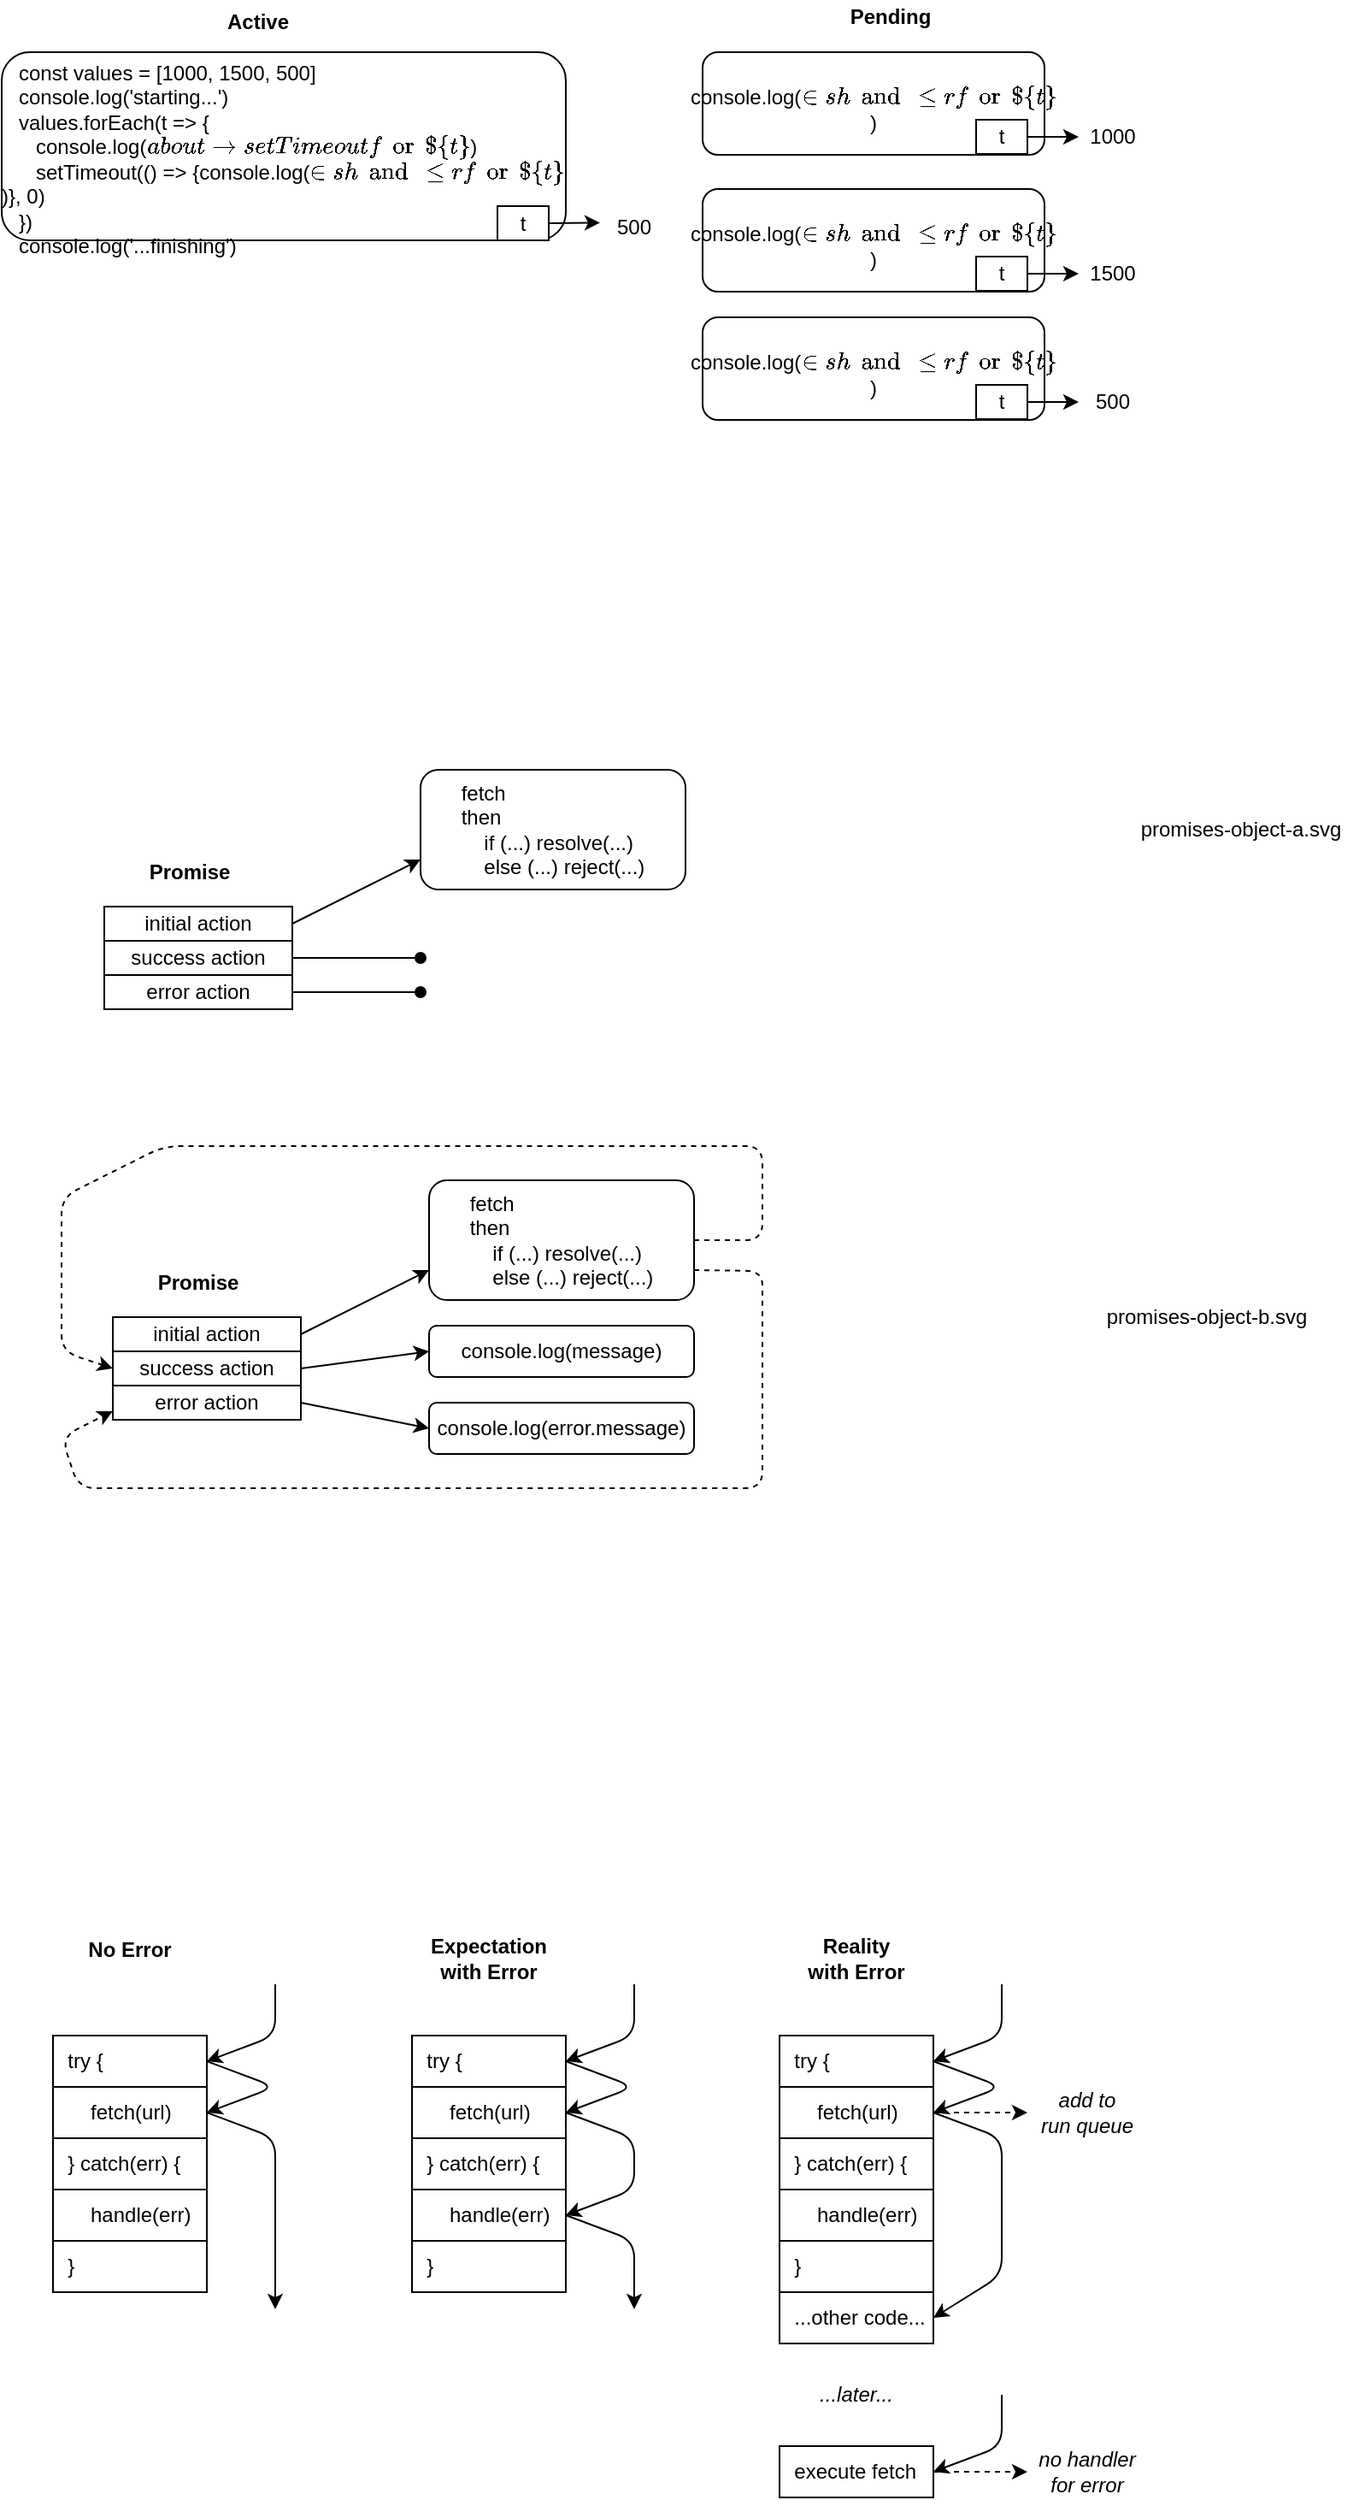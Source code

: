 <mxfile version="11.2.5" type="device" pages="1"><diagram id="PYl0zlDxf2i8rrUJi00U" name="Page-1"><mxGraphModel dx="1113" dy="802" grid="1" gridSize="10" guides="1" tooltips="1" connect="1" arrows="1" fold="1" page="1" pageScale="1" pageWidth="850" pageHeight="1100" math="0" shadow="0"><root><mxCell id="0"/><mxCell id="1" parent="0"/><mxCell id="kuiMhMPnYE0XAKJAGUPh-28" value="&lt;div style=&quot;text-align: left&quot;&gt;&lt;span&gt;fetch&lt;/span&gt;&lt;/div&gt;&lt;div style=&quot;text-align: left&quot;&gt;&lt;span&gt;then&lt;/span&gt;&lt;/div&gt;&lt;div style=&quot;text-align: left&quot;&gt;&lt;span&gt;&amp;nbsp; &amp;nbsp; if (...) resolve(...)&lt;/span&gt;&lt;/div&gt;&lt;div style=&quot;text-align: left&quot;&gt;&lt;span&gt;&amp;nbsp; &amp;nbsp; else (...) reject(...)&lt;/span&gt;&lt;/div&gt;" style="rounded=1;whiteSpace=wrap;html=1;align=center;" parent="1" vertex="1"><mxGeometry x="255" y="460" width="155" height="70" as="geometry"/></mxCell><mxCell id="kuiMhMPnYE0XAKJAGUPh-16" value="&lt;b&gt;Pending&lt;/b&gt;" style="text;html=1;strokeColor=none;fillColor=none;align=center;verticalAlign=middle;whiteSpace=wrap;rounded=0;" parent="1" vertex="1"><mxGeometry x="500" y="10" width="60" height="20" as="geometry"/></mxCell><mxCell id="kuiMhMPnYE0XAKJAGUPh-18" value="   const values = [1000, 1500, 500]&#10;   console.log('starting...')&#10;   values.forEach(t =&gt; {&#10;      console.log(`about to setTimeout for ${t}`)&#10;      setTimeout(() =&gt; {console.log(`inside handler for ${t}`)}, 0)&#10;   })&#10;   console.log('...finishing')" style="rounded=1;whiteSpace=wrap;spacing=0;verticalAlign=top;align=left;" parent="1" vertex="1"><mxGeometry x="10" y="40.5" width="330" height="110" as="geometry"/></mxCell><mxCell id="kuiMhMPnYE0XAKJAGUPh-19" value="&lt;b&gt;Active&lt;/b&gt;" style="text;html=1;strokeColor=none;fillColor=none;align=center;verticalAlign=middle;whiteSpace=wrap;rounded=0;" parent="1" vertex="1"><mxGeometry x="130" y="12.5" width="60" height="20" as="geometry"/></mxCell><mxCell id="kuiMhMPnYE0XAKJAGUPh-20" value="t" style="rounded=0;whiteSpace=wrap;html=1;" parent="1" vertex="1"><mxGeometry x="300" y="130.5" width="30" height="20" as="geometry"/></mxCell><mxCell id="kuiMhMPnYE0XAKJAGUPh-21" value="" style="endArrow=classic;html=1;exitX=1;exitY=0.5;" parent="1" source="kuiMhMPnYE0XAKJAGUPh-20" edge="1"><mxGeometry width="50" height="50" relative="1" as="geometry"><mxPoint x="-375" y="-17.5" as="sourcePoint"/><mxPoint x="360" y="140.2" as="targetPoint"/></mxGeometry></mxCell><mxCell id="kuiMhMPnYE0XAKJAGUPh-22" value="500" style="text;html=1;strokeColor=none;fillColor=none;align=center;verticalAlign=middle;whiteSpace=wrap;rounded=0;" parent="1" vertex="1"><mxGeometry x="360" y="132.5" width="40" height="20" as="geometry"/></mxCell><mxCell id="kuiMhMPnYE0XAKJAGUPh-23" value="&lt;div style=&quot;text-align: center&quot;&gt;&lt;span&gt;initial action&lt;/span&gt;&lt;/div&gt;&lt;div style=&quot;text-align: center&quot;&gt;&lt;/div&gt;" style="rounded=0;whiteSpace=wrap;html=1;align=center;" parent="1" vertex="1"><mxGeometry x="70" y="540" width="110" height="20" as="geometry"/></mxCell><mxCell id="kuiMhMPnYE0XAKJAGUPh-24" value="&lt;div style=&quot;text-align: center&quot;&gt;&lt;span&gt;success action&lt;/span&gt;&lt;/div&gt;&lt;div style=&quot;text-align: center&quot;&gt;&lt;/div&gt;" style="rounded=0;whiteSpace=wrap;html=1;align=center;" parent="1" vertex="1"><mxGeometry x="70" y="560" width="110" height="20" as="geometry"/></mxCell><mxCell id="kuiMhMPnYE0XAKJAGUPh-25" value="&lt;div style=&quot;text-align: center&quot;&gt;&lt;span&gt;error action&lt;/span&gt;&lt;/div&gt;&lt;div style=&quot;text-align: center&quot;&gt;&lt;/div&gt;" style="rounded=0;whiteSpace=wrap;html=1;align=center;" parent="1" vertex="1"><mxGeometry x="70" y="580" width="110" height="20" as="geometry"/></mxCell><mxCell id="kuiMhMPnYE0XAKJAGUPh-29" value="" style="endArrow=classic;html=1;entryX=0;entryY=0.75;exitX=1;exitY=0.5;" parent="1" source="kuiMhMPnYE0XAKJAGUPh-23" target="kuiMhMPnYE0XAKJAGUPh-28" edge="1"><mxGeometry width="50" height="50" relative="1" as="geometry"><mxPoint x="-90" y="670" as="sourcePoint"/><mxPoint x="-40" y="620" as="targetPoint"/></mxGeometry></mxCell><mxCell id="kuiMhMPnYE0XAKJAGUPh-32" value="" style="endArrow=oval;html=1;exitX=1;exitY=0.5;endFill=1;" parent="1" source="kuiMhMPnYE0XAKJAGUPh-24" edge="1"><mxGeometry width="50" height="50" relative="1" as="geometry"><mxPoint x="-90" y="690" as="sourcePoint"/><mxPoint x="255" y="570" as="targetPoint"/></mxGeometry></mxCell><mxCell id="kuiMhMPnYE0XAKJAGUPh-33" value="" style="endArrow=oval;html=1;exitX=1;exitY=0.5;endFill=1;" parent="1" source="kuiMhMPnYE0XAKJAGUPh-25" edge="1"><mxGeometry width="50" height="50" relative="1" as="geometry"><mxPoint x="-90" y="690" as="sourcePoint"/><mxPoint x="255" y="590" as="targetPoint"/></mxGeometry></mxCell><mxCell id="kuiMhMPnYE0XAKJAGUPh-34" value="&lt;b&gt;Promise&lt;/b&gt;" style="text;html=1;strokeColor=none;fillColor=none;align=center;verticalAlign=middle;whiteSpace=wrap;rounded=0;" parent="1" vertex="1"><mxGeometry x="90" y="510" width="60" height="20" as="geometry"/></mxCell><mxCell id="kuiMhMPnYE0XAKJAGUPh-37" value="&lt;div style=&quot;text-align: left&quot;&gt;&lt;span&gt;fetch&lt;/span&gt;&lt;/div&gt;&lt;div style=&quot;text-align: left&quot;&gt;&lt;span&gt;then&lt;/span&gt;&lt;/div&gt;&lt;div style=&quot;text-align: left&quot;&gt;&lt;span&gt;&amp;nbsp; &amp;nbsp; if (...) resolve(...)&lt;/span&gt;&lt;/div&gt;&lt;div style=&quot;text-align: left&quot;&gt;&lt;span&gt;&amp;nbsp; &amp;nbsp; else (...) reject(...)&lt;/span&gt;&lt;/div&gt;" style="rounded=1;whiteSpace=wrap;html=1;align=center;" parent="1" vertex="1"><mxGeometry x="260" y="700" width="155" height="70" as="geometry"/></mxCell><mxCell id="kuiMhMPnYE0XAKJAGUPh-38" value="&lt;div style=&quot;text-align: center&quot;&gt;&lt;span&gt;initial action&lt;/span&gt;&lt;/div&gt;&lt;div style=&quot;text-align: center&quot;&gt;&lt;/div&gt;" style="rounded=0;whiteSpace=wrap;html=1;align=center;" parent="1" vertex="1"><mxGeometry x="75" y="780" width="110" height="20" as="geometry"/></mxCell><mxCell id="kuiMhMPnYE0XAKJAGUPh-39" value="&lt;div style=&quot;text-align: center&quot;&gt;&lt;span&gt;success action&lt;/span&gt;&lt;/div&gt;&lt;div style=&quot;text-align: center&quot;&gt;&lt;/div&gt;" style="rounded=0;whiteSpace=wrap;html=1;align=center;" parent="1" vertex="1"><mxGeometry x="75" y="800" width="110" height="20" as="geometry"/></mxCell><mxCell id="kuiMhMPnYE0XAKJAGUPh-40" value="&lt;div style=&quot;text-align: center&quot;&gt;&lt;span&gt;error action&lt;/span&gt;&lt;/div&gt;&lt;div style=&quot;text-align: center&quot;&gt;&lt;/div&gt;" style="rounded=0;whiteSpace=wrap;html=1;align=center;" parent="1" vertex="1"><mxGeometry x="75" y="820" width="110" height="20" as="geometry"/></mxCell><mxCell id="kuiMhMPnYE0XAKJAGUPh-41" value="" style="endArrow=classic;html=1;entryX=0;entryY=0.75;exitX=1;exitY=0.5;" parent="1" source="kuiMhMPnYE0XAKJAGUPh-38" target="kuiMhMPnYE0XAKJAGUPh-37" edge="1"><mxGeometry width="50" height="50" relative="1" as="geometry"><mxPoint x="-85" y="910" as="sourcePoint"/><mxPoint x="-35" y="860" as="targetPoint"/></mxGeometry></mxCell><mxCell id="kuiMhMPnYE0XAKJAGUPh-42" value="console.log(message)" style="rounded=1;whiteSpace=wrap;html=1;align=center;" parent="1" vertex="1"><mxGeometry x="260" y="785" width="155" height="30" as="geometry"/></mxCell><mxCell id="kuiMhMPnYE0XAKJAGUPh-43" value="console.log(error.message)" style="rounded=1;whiteSpace=wrap;html=1;align=center;" parent="1" vertex="1"><mxGeometry x="260" y="830" width="155" height="30" as="geometry"/></mxCell><mxCell id="kuiMhMPnYE0XAKJAGUPh-44" value="" style="endArrow=classic;html=1;entryX=0;entryY=0.5;exitX=1;exitY=0.5;" parent="1" source="kuiMhMPnYE0XAKJAGUPh-39" target="kuiMhMPnYE0XAKJAGUPh-42" edge="1"><mxGeometry width="50" height="50" relative="1" as="geometry"><mxPoint x="-85" y="930" as="sourcePoint"/><mxPoint x="-35" y="880" as="targetPoint"/></mxGeometry></mxCell><mxCell id="kuiMhMPnYE0XAKJAGUPh-45" value="" style="endArrow=classic;html=1;entryX=0;entryY=0.5;exitX=1;exitY=0.5;" parent="1" source="kuiMhMPnYE0XAKJAGUPh-40" target="kuiMhMPnYE0XAKJAGUPh-43" edge="1"><mxGeometry width="50" height="50" relative="1" as="geometry"><mxPoint x="-85" y="930" as="sourcePoint"/><mxPoint x="-35" y="880" as="targetPoint"/></mxGeometry></mxCell><mxCell id="kuiMhMPnYE0XAKJAGUPh-46" value="&lt;b&gt;Promise&lt;/b&gt;" style="text;html=1;strokeColor=none;fillColor=none;align=center;verticalAlign=middle;whiteSpace=wrap;rounded=0;" parent="1" vertex="1"><mxGeometry x="95" y="750" width="60" height="20" as="geometry"/></mxCell><mxCell id="kuiMhMPnYE0XAKJAGUPh-47" value="" style="endArrow=classic;html=1;entryX=0;entryY=0.5;exitX=1;exitY=0.5;dashed=1;" parent="1" source="kuiMhMPnYE0XAKJAGUPh-37" target="kuiMhMPnYE0XAKJAGUPh-39" edge="1"><mxGeometry width="50" height="50" relative="1" as="geometry"><mxPoint x="435" y="750" as="sourcePoint"/><mxPoint x="-35" y="880" as="targetPoint"/><Array as="points"><mxPoint x="455" y="735"/><mxPoint x="455" y="680"/><mxPoint x="105" y="680"/><mxPoint x="45" y="710"/><mxPoint x="45" y="800"/></Array></mxGeometry></mxCell><mxCell id="kuiMhMPnYE0XAKJAGUPh-48" value="" style="endArrow=classic;html=1;entryX=0;entryY=0.75;exitX=1;exitY=0.75;dashed=1;" parent="1" source="kuiMhMPnYE0XAKJAGUPh-37" target="kuiMhMPnYE0XAKJAGUPh-40" edge="1"><mxGeometry width="50" height="50" relative="1" as="geometry"><mxPoint x="535" y="910" as="sourcePoint"/><mxPoint x="-35" y="880" as="targetPoint"/><Array as="points"><mxPoint x="455" y="753"/><mxPoint x="455" y="770"/><mxPoint x="455" y="880"/><mxPoint x="55" y="880"/><mxPoint x="45" y="850"/></Array></mxGeometry></mxCell><mxCell id="kuiMhMPnYE0XAKJAGUPh-49" value="promises-object-a.svg&lt;br&gt;" style="text;html=1;strokeColor=none;fillColor=none;align=center;verticalAlign=middle;whiteSpace=wrap;rounded=0;" parent="1" vertex="1"><mxGeometry x="660" y="485" width="150" height="20" as="geometry"/></mxCell><mxCell id="kuiMhMPnYE0XAKJAGUPh-50" value="promises-object-b.svg&lt;br&gt;" style="text;html=1;strokeColor=none;fillColor=none;align=center;verticalAlign=middle;whiteSpace=wrap;rounded=0;" parent="1" vertex="1"><mxGeometry x="640" y="770" width="150" height="20" as="geometry"/></mxCell><mxCell id="kuiMhMPnYE0XAKJAGUPh-9" value="&lt;p&gt;&lt;span&gt;console.log(&lt;/span&gt;&lt;span&gt;`inside handler for ${t}`&lt;/span&gt;&lt;span&gt;)&lt;/span&gt;&lt;/p&gt;" style="rounded=1;whiteSpace=wrap;html=1;verticalAlign=top;" parent="1" vertex="1"><mxGeometry x="420" y="195.5" width="200" height="60" as="geometry"/></mxCell><mxCell id="kuiMhMPnYE0XAKJAGUPh-10" value="t" style="rounded=0;whiteSpace=wrap;html=1;" parent="1" vertex="1"><mxGeometry x="580" y="235" width="30" height="20" as="geometry"/></mxCell><mxCell id="kuiMhMPnYE0XAKJAGUPh-11" value="" style="endArrow=classic;html=1;exitX=1;exitY=0.5;" parent="1" source="kuiMhMPnYE0XAKJAGUPh-10" target="kuiMhMPnYE0XAKJAGUPh-12" edge="1"><mxGeometry width="50" height="50" relative="1" as="geometry"><mxPoint x="380" y="325" as="sourcePoint"/><mxPoint x="660" y="245" as="targetPoint"/></mxGeometry></mxCell><mxCell id="kuiMhMPnYE0XAKJAGUPh-12" value="500" style="text;html=1;strokeColor=none;fillColor=none;align=center;verticalAlign=middle;whiteSpace=wrap;rounded=0;" parent="1" vertex="1"><mxGeometry x="640" y="235" width="40" height="20" as="geometry"/></mxCell><mxCell id="kuiMhMPnYE0XAKJAGUPh-5" value="&lt;p&gt;&lt;span&gt;console.log(&lt;/span&gt;&lt;span&gt;`inside handler for ${t}`&lt;/span&gt;&lt;span&gt;)&lt;/span&gt;&lt;/p&gt;" style="rounded=1;whiteSpace=wrap;html=1;verticalAlign=top;" parent="1" vertex="1"><mxGeometry x="420" y="120.5" width="200" height="60" as="geometry"/></mxCell><mxCell id="kuiMhMPnYE0XAKJAGUPh-6" value="t" style="rounded=0;whiteSpace=wrap;html=1;" parent="1" vertex="1"><mxGeometry x="580" y="160" width="30" height="20" as="geometry"/></mxCell><mxCell id="kuiMhMPnYE0XAKJAGUPh-7" value="" style="endArrow=classic;html=1;exitX=1;exitY=0.5;" parent="1" source="kuiMhMPnYE0XAKJAGUPh-6" target="kuiMhMPnYE0XAKJAGUPh-8" edge="1"><mxGeometry width="50" height="50" relative="1" as="geometry"><mxPoint x="380" y="250" as="sourcePoint"/><mxPoint x="660" y="170" as="targetPoint"/></mxGeometry></mxCell><mxCell id="kuiMhMPnYE0XAKJAGUPh-8" value="1500" style="text;html=1;strokeColor=none;fillColor=none;align=center;verticalAlign=middle;whiteSpace=wrap;rounded=0;" parent="1" vertex="1"><mxGeometry x="640" y="160" width="40" height="20" as="geometry"/></mxCell><mxCell id="kuiMhMPnYE0XAKJAGUPh-1" value="&lt;p&gt;&lt;span&gt;console.log(&lt;/span&gt;&lt;span&gt;`inside handler for ${t}`&lt;/span&gt;&lt;span&gt;)&lt;/span&gt;&lt;/p&gt;" style="rounded=1;whiteSpace=wrap;html=1;verticalAlign=top;" parent="1" vertex="1"><mxGeometry x="420" y="40.5" width="200" height="60" as="geometry"/></mxCell><mxCell id="kuiMhMPnYE0XAKJAGUPh-2" value="t" style="rounded=0;whiteSpace=wrap;html=1;" parent="1" vertex="1"><mxGeometry x="580" y="80" width="30" height="20" as="geometry"/></mxCell><mxCell id="kuiMhMPnYE0XAKJAGUPh-3" value="" style="endArrow=classic;html=1;exitX=1;exitY=0.5;" parent="1" source="kuiMhMPnYE0XAKJAGUPh-2" target="kuiMhMPnYE0XAKJAGUPh-4" edge="1"><mxGeometry width="50" height="50" relative="1" as="geometry"><mxPoint x="380" y="170" as="sourcePoint"/><mxPoint x="660" y="90" as="targetPoint"/></mxGeometry></mxCell><mxCell id="kuiMhMPnYE0XAKJAGUPh-4" value="1000" style="text;html=1;strokeColor=none;fillColor=none;align=center;verticalAlign=middle;whiteSpace=wrap;rounded=0;" parent="1" vertex="1"><mxGeometry x="640" y="80" width="40" height="20" as="geometry"/></mxCell><mxCell id="NzGsMrzr7JaOz8_M7ne_-12" value="&amp;nbsp; try {" style="rounded=0;whiteSpace=wrap;html=1;align=left;" vertex="1" parent="1"><mxGeometry x="40" y="1200" width="90" height="30" as="geometry"/></mxCell><mxCell id="NzGsMrzr7JaOz8_M7ne_-13" value="&amp;nbsp; &amp;nbsp; &amp;nbsp; fetch(url)" style="rounded=0;whiteSpace=wrap;html=1;align=left;" vertex="1" parent="1"><mxGeometry x="40" y="1230" width="90" height="30" as="geometry"/></mxCell><mxCell id="NzGsMrzr7JaOz8_M7ne_-15" value="&amp;nbsp; } catch(err) {" style="rounded=0;whiteSpace=wrap;html=1;align=left;" vertex="1" parent="1"><mxGeometry x="40" y="1260" width="90" height="30" as="geometry"/></mxCell><mxCell id="NzGsMrzr7JaOz8_M7ne_-16" value="&amp;nbsp; &amp;nbsp; &amp;nbsp; handle(err)" style="rounded=0;whiteSpace=wrap;html=1;align=left;" vertex="1" parent="1"><mxGeometry x="40" y="1290" width="90" height="30" as="geometry"/></mxCell><mxCell id="NzGsMrzr7JaOz8_M7ne_-17" value="&amp;nbsp; }" style="rounded=0;whiteSpace=wrap;html=1;align=left;" vertex="1" parent="1"><mxGeometry x="40" y="1320" width="90" height="30" as="geometry"/></mxCell><mxCell id="NzGsMrzr7JaOz8_M7ne_-18" value="" style="endArrow=classic;html=1;exitX=1;exitY=0.5;exitDx=0;exitDy=0;entryX=1;entryY=0.5;entryDx=0;entryDy=0;" edge="1" parent="1" source="NzGsMrzr7JaOz8_M7ne_-12" target="NzGsMrzr7JaOz8_M7ne_-13"><mxGeometry width="50" height="50" relative="1" as="geometry"><mxPoint x="270" y="1320" as="sourcePoint"/><mxPoint x="220" y="1420" as="targetPoint"/><Array as="points"><mxPoint x="170" y="1230"/></Array></mxGeometry></mxCell><mxCell id="NzGsMrzr7JaOz8_M7ne_-20" value="" style="endArrow=classic;html=1;entryX=1;entryY=0.5;entryDx=0;entryDy=0;" edge="1" parent="1" target="NzGsMrzr7JaOz8_M7ne_-12"><mxGeometry width="50" height="50" relative="1" as="geometry"><mxPoint x="170" y="1170" as="sourcePoint"/><mxPoint x="130" y="1220" as="targetPoint"/><Array as="points"><mxPoint x="170" y="1200"/></Array></mxGeometry></mxCell><mxCell id="NzGsMrzr7JaOz8_M7ne_-21" value="" style="endArrow=classic;html=1;exitX=1;exitY=0.5;exitDx=0;exitDy=0;" edge="1" parent="1"><mxGeometry width="50" height="50" relative="1" as="geometry"><mxPoint x="130" y="1245" as="sourcePoint"/><mxPoint x="170" y="1360" as="targetPoint"/><Array as="points"><mxPoint x="170" y="1260"/></Array></mxGeometry></mxCell><mxCell id="NzGsMrzr7JaOz8_M7ne_-22" value="&lt;b&gt;No Error&lt;/b&gt;" style="text;html=1;strokeColor=none;fillColor=none;align=center;verticalAlign=middle;whiteSpace=wrap;rounded=0;" vertex="1" parent="1"><mxGeometry x="50" y="1140" width="70" height="20" as="geometry"/></mxCell><mxCell id="NzGsMrzr7JaOz8_M7ne_-23" value="&amp;nbsp; try {" style="rounded=0;whiteSpace=wrap;html=1;align=left;" vertex="1" parent="1"><mxGeometry x="250" y="1200" width="90" height="30" as="geometry"/></mxCell><mxCell id="NzGsMrzr7JaOz8_M7ne_-24" value="&amp;nbsp; &amp;nbsp; &amp;nbsp; fetch(url)" style="rounded=0;whiteSpace=wrap;html=1;align=left;" vertex="1" parent="1"><mxGeometry x="250" y="1230" width="90" height="30" as="geometry"/></mxCell><mxCell id="NzGsMrzr7JaOz8_M7ne_-26" value="&amp;nbsp; } catch(err) {" style="rounded=0;whiteSpace=wrap;html=1;align=left;" vertex="1" parent="1"><mxGeometry x="250" y="1260" width="90" height="30" as="geometry"/></mxCell><mxCell id="NzGsMrzr7JaOz8_M7ne_-27" value="&amp;nbsp; &amp;nbsp; &amp;nbsp; handle(err)" style="rounded=0;whiteSpace=wrap;html=1;align=left;" vertex="1" parent="1"><mxGeometry x="250" y="1290" width="90" height="30" as="geometry"/></mxCell><mxCell id="NzGsMrzr7JaOz8_M7ne_-28" value="&amp;nbsp; }" style="rounded=0;whiteSpace=wrap;html=1;align=left;" vertex="1" parent="1"><mxGeometry x="250" y="1320" width="90" height="30" as="geometry"/></mxCell><mxCell id="NzGsMrzr7JaOz8_M7ne_-29" value="" style="endArrow=classic;html=1;exitX=1;exitY=0.5;exitDx=0;exitDy=0;entryX=1;entryY=0.5;entryDx=0;entryDy=0;" edge="1" parent="1" source="NzGsMrzr7JaOz8_M7ne_-23" target="NzGsMrzr7JaOz8_M7ne_-24"><mxGeometry width="50" height="50" relative="1" as="geometry"><mxPoint x="480" y="1320" as="sourcePoint"/><mxPoint x="430" y="1420" as="targetPoint"/><Array as="points"><mxPoint x="380" y="1230"/></Array></mxGeometry></mxCell><mxCell id="NzGsMrzr7JaOz8_M7ne_-30" value="" style="endArrow=classic;html=1;exitX=1;exitY=0.5;exitDx=0;exitDy=0;entryX=1;entryY=0.5;entryDx=0;entryDy=0;" edge="1" parent="1" source="NzGsMrzr7JaOz8_M7ne_-24" target="NzGsMrzr7JaOz8_M7ne_-27"><mxGeometry width="50" height="50" relative="1" as="geometry"><mxPoint x="350" y="1225" as="sourcePoint"/><mxPoint x="350" y="1255" as="targetPoint"/><Array as="points"><mxPoint x="380" y="1260"/><mxPoint x="380" y="1290"/></Array></mxGeometry></mxCell><mxCell id="NzGsMrzr7JaOz8_M7ne_-31" value="" style="endArrow=classic;html=1;entryX=1;entryY=0.5;entryDx=0;entryDy=0;" edge="1" parent="1" target="NzGsMrzr7JaOz8_M7ne_-23"><mxGeometry width="50" height="50" relative="1" as="geometry"><mxPoint x="380" y="1170" as="sourcePoint"/><mxPoint x="340" y="1220" as="targetPoint"/><Array as="points"><mxPoint x="380" y="1200"/></Array></mxGeometry></mxCell><mxCell id="NzGsMrzr7JaOz8_M7ne_-33" value="&lt;b&gt;Expectation&lt;br&gt;with Error&lt;br&gt;&lt;/b&gt;" style="text;html=1;strokeColor=none;fillColor=none;align=center;verticalAlign=middle;whiteSpace=wrap;rounded=0;" vertex="1" parent="1"><mxGeometry x="260" y="1140" width="70" height="30" as="geometry"/></mxCell><mxCell id="NzGsMrzr7JaOz8_M7ne_-34" value="" style="endArrow=classic;html=1;exitX=1;exitY=0.5;exitDx=0;exitDy=0;" edge="1" parent="1" source="NzGsMrzr7JaOz8_M7ne_-27"><mxGeometry width="50" height="50" relative="1" as="geometry"><mxPoint x="360" y="1360" as="sourcePoint"/><mxPoint x="380" y="1360" as="targetPoint"/><Array as="points"><mxPoint x="380" y="1320"/></Array></mxGeometry></mxCell><mxCell id="NzGsMrzr7JaOz8_M7ne_-35" value="&amp;nbsp; try {" style="rounded=0;whiteSpace=wrap;html=1;align=left;" vertex="1" parent="1"><mxGeometry x="465" y="1200" width="90" height="30" as="geometry"/></mxCell><mxCell id="NzGsMrzr7JaOz8_M7ne_-36" value="&amp;nbsp; &amp;nbsp; &amp;nbsp; fetch(url)" style="rounded=0;whiteSpace=wrap;html=1;align=left;" vertex="1" parent="1"><mxGeometry x="465" y="1230" width="90" height="30" as="geometry"/></mxCell><mxCell id="NzGsMrzr7JaOz8_M7ne_-38" value="&amp;nbsp; } catch(err) {" style="rounded=0;whiteSpace=wrap;html=1;align=left;" vertex="1" parent="1"><mxGeometry x="465" y="1260" width="90" height="30" as="geometry"/></mxCell><mxCell id="NzGsMrzr7JaOz8_M7ne_-39" value="&amp;nbsp; &amp;nbsp; &amp;nbsp; handle(err)" style="rounded=0;whiteSpace=wrap;html=1;align=left;" vertex="1" parent="1"><mxGeometry x="465" y="1290" width="90" height="30" as="geometry"/></mxCell><mxCell id="NzGsMrzr7JaOz8_M7ne_-40" value="&amp;nbsp; }" style="rounded=0;whiteSpace=wrap;html=1;align=left;" vertex="1" parent="1"><mxGeometry x="465" y="1320" width="90" height="30" as="geometry"/></mxCell><mxCell id="NzGsMrzr7JaOz8_M7ne_-41" value="" style="endArrow=classic;html=1;exitX=1;exitY=0.5;exitDx=0;exitDy=0;entryX=1;entryY=0.5;entryDx=0;entryDy=0;" edge="1" parent="1" source="NzGsMrzr7JaOz8_M7ne_-35" target="NzGsMrzr7JaOz8_M7ne_-36"><mxGeometry width="50" height="50" relative="1" as="geometry"><mxPoint x="695" y="1320" as="sourcePoint"/><mxPoint x="645" y="1420" as="targetPoint"/><Array as="points"><mxPoint x="595" y="1230"/></Array></mxGeometry></mxCell><mxCell id="NzGsMrzr7JaOz8_M7ne_-43" value="" style="endArrow=classic;html=1;entryX=1;entryY=0.5;entryDx=0;entryDy=0;" edge="1" parent="1" target="NzGsMrzr7JaOz8_M7ne_-35"><mxGeometry width="50" height="50" relative="1" as="geometry"><mxPoint x="595" y="1170" as="sourcePoint"/><mxPoint x="555" y="1220" as="targetPoint"/><Array as="points"><mxPoint x="595" y="1200"/></Array></mxGeometry></mxCell><mxCell id="NzGsMrzr7JaOz8_M7ne_-44" value="&lt;b&gt;Reality&lt;br&gt;with Error&lt;br&gt;&lt;/b&gt;" style="text;html=1;strokeColor=none;fillColor=none;align=center;verticalAlign=middle;whiteSpace=wrap;rounded=0;" vertex="1" parent="1"><mxGeometry x="475" y="1140" width="70" height="30" as="geometry"/></mxCell><mxCell id="NzGsMrzr7JaOz8_M7ne_-58" value="" style="endArrow=classic;html=1;exitX=1;exitY=0.5;exitDx=0;exitDy=0;dashed=1;" edge="1" parent="1" source="NzGsMrzr7JaOz8_M7ne_-36" target="NzGsMrzr7JaOz8_M7ne_-61"><mxGeometry width="50" height="50" relative="1" as="geometry"><mxPoint x="10" y="1470" as="sourcePoint"/><mxPoint x="630" y="1245" as="targetPoint"/></mxGeometry></mxCell><mxCell id="NzGsMrzr7JaOz8_M7ne_-59" value="" style="endArrow=classic;html=1;exitX=1;exitY=0.5;exitDx=0;exitDy=0;entryX=1;entryY=0.5;entryDx=0;entryDy=0;" edge="1" parent="1" target="NzGsMrzr7JaOz8_M7ne_-65"><mxGeometry width="50" height="50" relative="1" as="geometry"><mxPoint x="555" y="1245" as="sourcePoint"/><mxPoint x="595" y="1360" as="targetPoint"/><Array as="points"><mxPoint x="595" y="1260"/><mxPoint x="595" y="1340"/></Array></mxGeometry></mxCell><mxCell id="NzGsMrzr7JaOz8_M7ne_-60" value="&amp;nbsp; execute fetch" style="rounded=0;whiteSpace=wrap;html=1;align=left;" vertex="1" parent="1"><mxGeometry x="465" y="1440" width="90" height="30" as="geometry"/></mxCell><mxCell id="NzGsMrzr7JaOz8_M7ne_-61" value="&lt;i&gt;add to&lt;br&gt;run queue&lt;/i&gt;" style="text;html=1;strokeColor=none;fillColor=none;align=center;verticalAlign=middle;whiteSpace=wrap;rounded=0;" vertex="1" parent="1"><mxGeometry x="610" y="1230" width="70" height="30" as="geometry"/></mxCell><mxCell id="NzGsMrzr7JaOz8_M7ne_-62" value="" style="endArrow=classic;html=1;exitX=1;exitY=0.5;exitDx=0;exitDy=0;dashed=1;entryX=0;entryY=0.5;entryDx=0;entryDy=0;" edge="1" parent="1" source="NzGsMrzr7JaOz8_M7ne_-60" target="NzGsMrzr7JaOz8_M7ne_-63"><mxGeometry width="50" height="50" relative="1" as="geometry"><mxPoint x="565" y="1255" as="sourcePoint"/><mxPoint x="610" y="1405" as="targetPoint"/></mxGeometry></mxCell><mxCell id="NzGsMrzr7JaOz8_M7ne_-63" value="&lt;i&gt;no handler&lt;br&gt;for error&lt;/i&gt;" style="text;html=1;strokeColor=none;fillColor=none;align=center;verticalAlign=middle;whiteSpace=wrap;rounded=0;" vertex="1" parent="1"><mxGeometry x="610" y="1440" width="70" height="30" as="geometry"/></mxCell><mxCell id="NzGsMrzr7JaOz8_M7ne_-65" value="&amp;nbsp; ...other code..." style="rounded=0;whiteSpace=wrap;html=1;align=left;" vertex="1" parent="1"><mxGeometry x="465" y="1350" width="90" height="30" as="geometry"/></mxCell><mxCell id="NzGsMrzr7JaOz8_M7ne_-66" value="&lt;i&gt;...later...&lt;/i&gt;" style="text;html=1;strokeColor=none;fillColor=none;align=center;verticalAlign=middle;whiteSpace=wrap;rounded=0;" vertex="1" parent="1"><mxGeometry x="485" y="1400" width="50" height="20" as="geometry"/></mxCell><mxCell id="NzGsMrzr7JaOz8_M7ne_-69" value="" style="endArrow=classic;html=1;entryX=1;entryY=0.5;entryDx=0;entryDy=0;" edge="1" parent="1"><mxGeometry width="50" height="50" relative="1" as="geometry"><mxPoint x="595" y="1410" as="sourcePoint"/><mxPoint x="555" y="1455" as="targetPoint"/><Array as="points"><mxPoint x="595" y="1440"/></Array></mxGeometry></mxCell></root></mxGraphModel></diagram></mxfile>